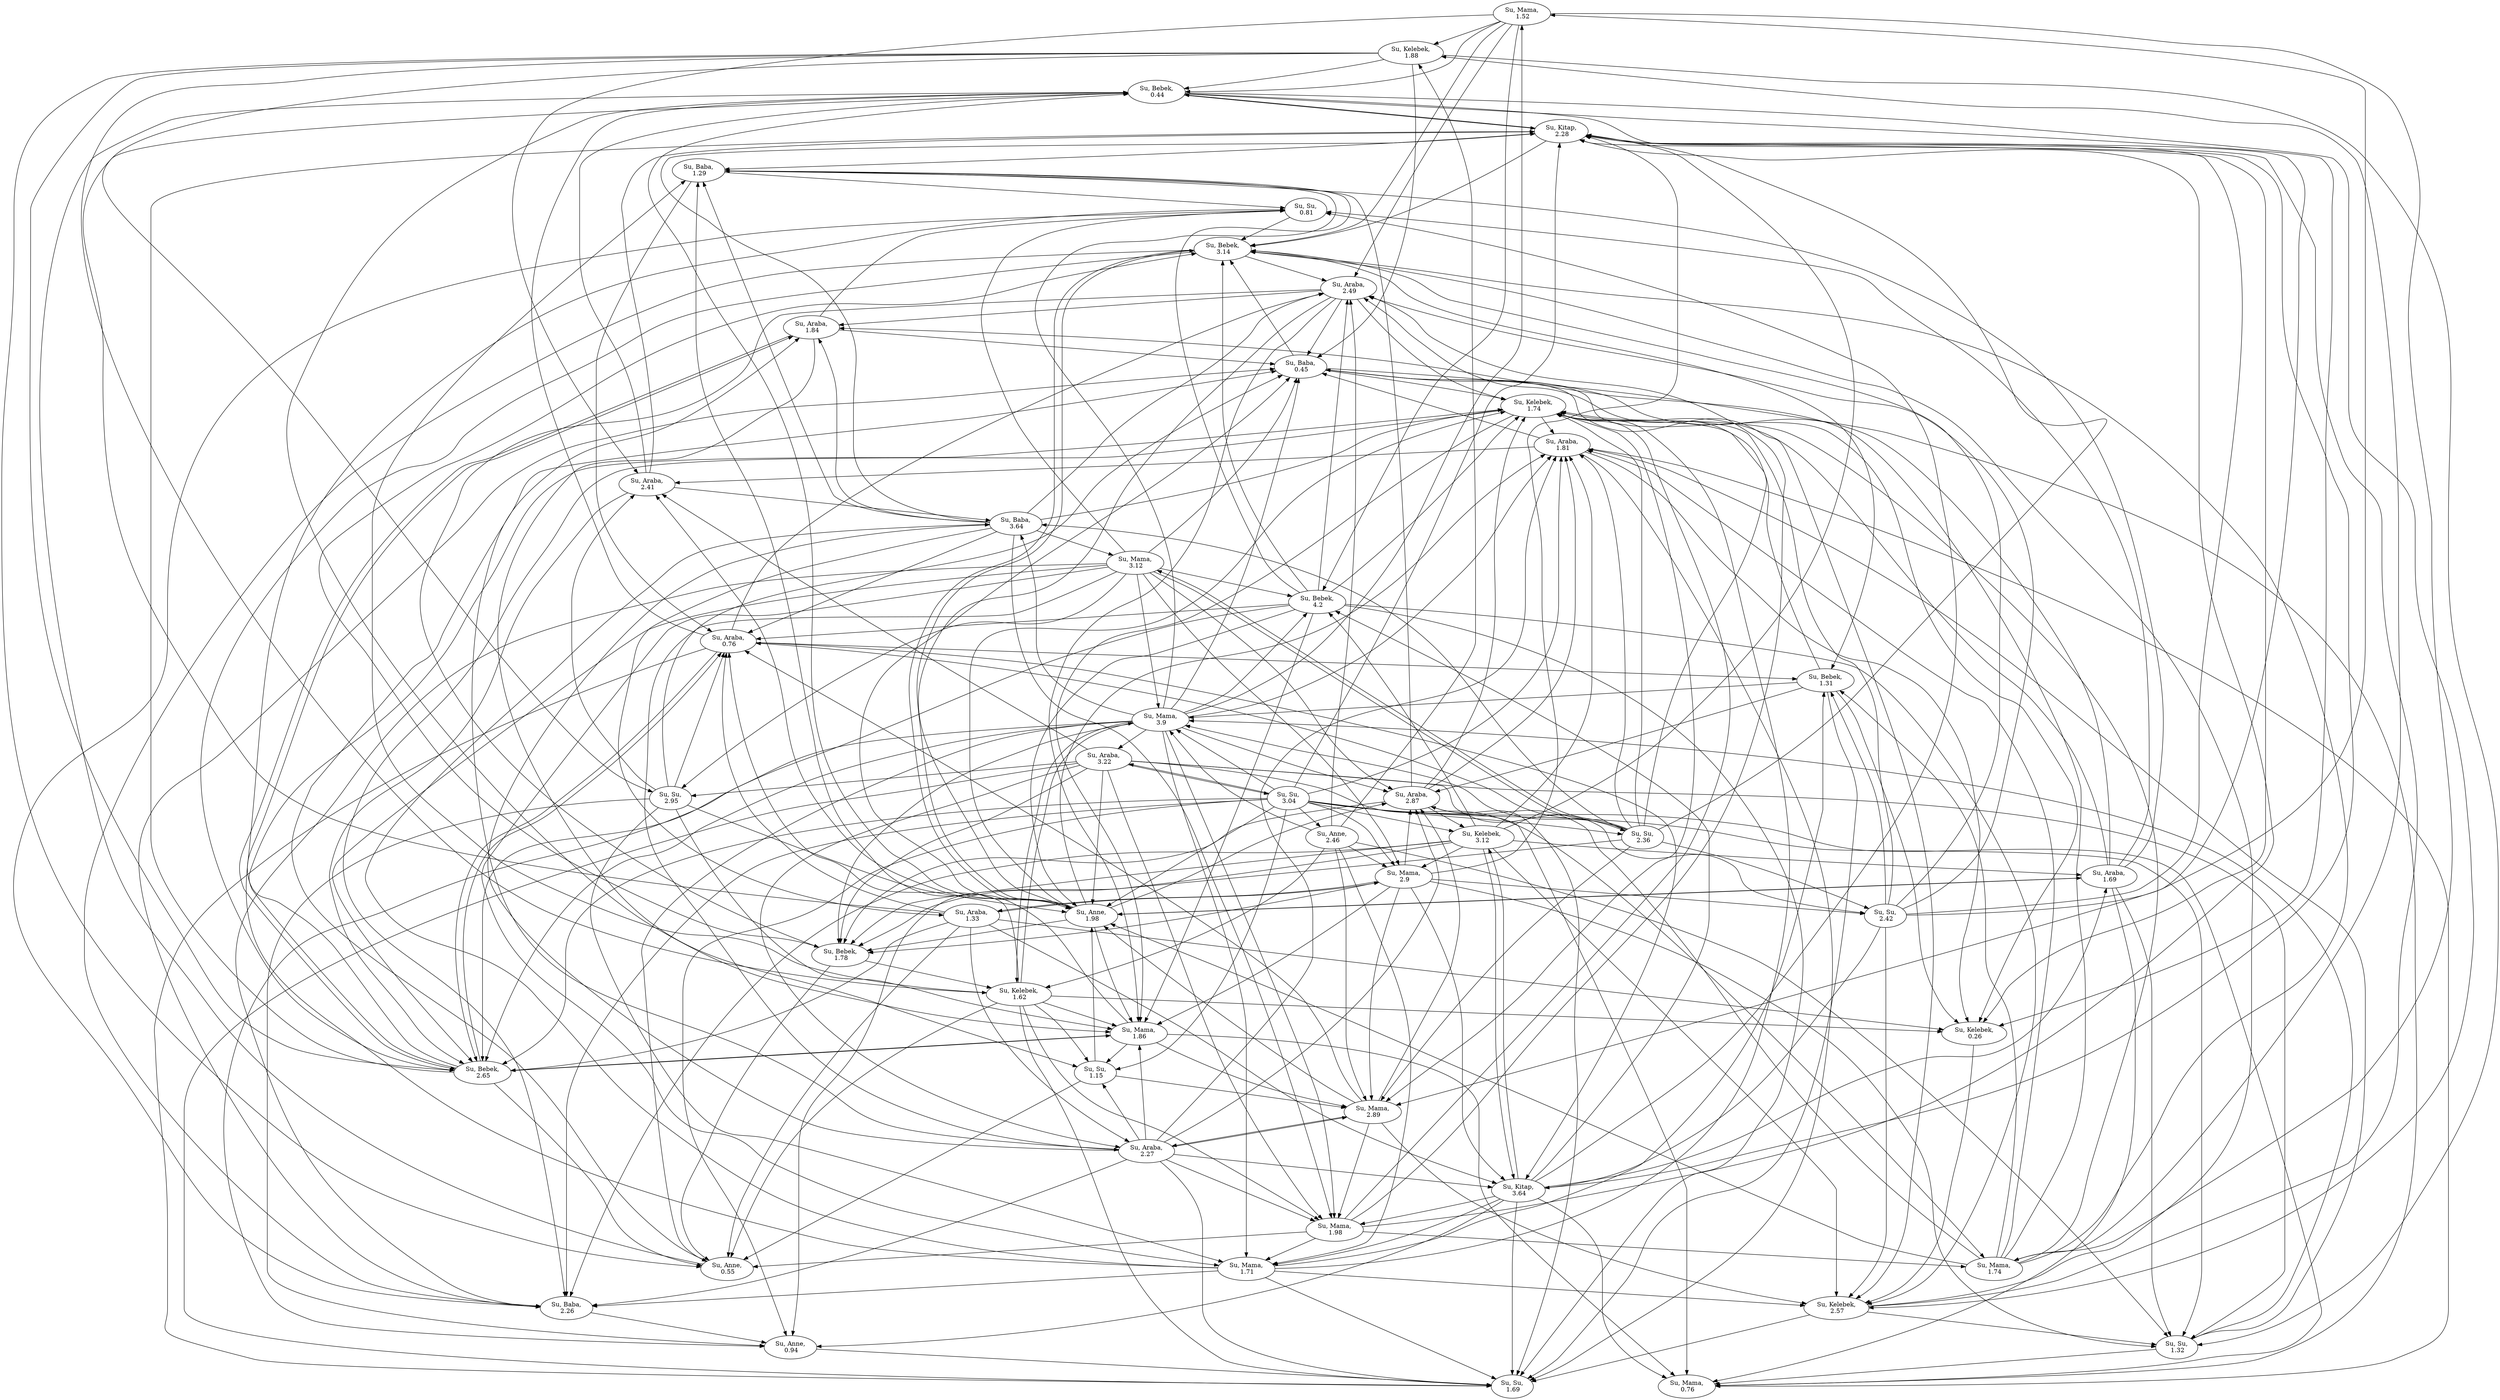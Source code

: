 strict digraph  {
	"Su, Mama,
 1.52" -> "Su, Kelebek,
 1.88"	 [weight="0.930050655458"];
	"Su, Mama,
 1.52" -> "Su, Bebek,
 0.44"	 [weight="1.01991581235"];
	"Su, Mama,
 1.52" -> "Su, Bebek,
 4.2"	 [weight="0.8634533596"];
	"Su, Mama,
 1.52" -> "Su, Mama,
 1.74"	 [weight="0.837152288049"];
	"Su, Mama,
 1.52" -> "Su, Bebek,
 3.14"	 [weight="0.921685569082"];
	"Su, Mama,
 1.52" -> "Su, Araba,
 2.49"	 [weight="0.847447147986"];
	"Su, Mama,
 1.52" -> "Su, Araba,
 2.41"	 [weight="0.96955746912"];
	"Su, Araba,
 1.84" -> "Su, Baba,
 0.45"	 [weight="0.664151055514"];
	"Su, Araba,
 1.84" -> "Su, Su,
 1.15"	 [weight="0.598794720927"];
	"Su, Araba,
 1.84" -> "Su, Su,
 0.81"	 [weight="0.873505180652"];
	"Su, Araba,
 1.84" -> "Su, Bebek,
 2.65"	 [weight="0.569229231581"];
	"Su, Su,
 3.04" -> "Su, Anne,
 1.98"	 [weight="1.80639745873"];
	"Su, Su,
 3.04" -> "Su, Kelebek,
 3.12"	 [weight="1.06254323526"];
	"Su, Su,
 3.04" -> "Su, Su,
 1.32"	 [weight="1.66022295337"];
	"Su, Su,
 3.04" -> "Su, Araba,
 1.81"	 [weight="2.11067274461"];
	"Su, Su,
 3.04" -> "Su, Kitap,
 2.28"	 [weight="1.06992229094"];
	"Su, Su,
 3.04" -> "Su, Mama,
 0.76"	 [weight="0.812733043616"];
	"Su, Su,
 3.04" -> "Su, Su,
 2.36"	 [weight="1.57824944505"];
	"Su, Su,
 3.04" -> "Su, Mama,
 3.9"	 [weight="1.23225801698"];
	"Su, Su,
 3.04" -> "Su, Su,
 1.15"	 [weight="1.79562364375"];
	"Su, Su,
 3.04" -> "Su, Mama,
 1.74"	 [weight="1.92892639453"];
	"Su, Su,
 3.04" -> "Su, Araba,
 3.22"	 [weight="0.877310890213"];
	"Su, Su,
 3.04" -> "Su, Mama,
 2.9"	 [weight="1.15403298922"];
	"Su, Su,
 3.04" -> "Su, Anne,
 0.94"	 [weight="1.09488717569"];
	"Su, Su,
 3.04" -> "Su, Anne,
 2.46"	 [weight="2.13811164746"];
	"Su, Su,
 3.04" -> "Su, Baba,
 2.26"	 [weight="2.6692512959"];
	"Su, Su,
 3.04" -> "Su, Bebek,
 2.65"	 [weight="2.27437236674"];
	"Su, Kelebek,
 0.26" -> "Su, Kelebek,
 2.57"	 [weight="0.221231821315"];
	"Su, Kelebek,
 2.57" -> "Su, Su,
 1.32"	 [weight="1.41715666883"];
	"Su, Kelebek,
 2.57" -> "Su, Kitap,
 2.28"	 [weight="0.556029360132"];
	"Su, Kelebek,
 2.57" -> "Su, Bebek,
 3.14"	 [weight="0.218899546623"];
	"Su, Kelebek,
 2.57" -> "Su, Su,
 1.69"	 [weight="1.64423971382"];
	"Su, Mama,
 1.98" -> "Su, Kitap,
 2.28"	 [weight="1.04208001794"];
	"Su, Mama,
 1.98" -> "Su, Mama,
 1.71"	 [weight="0.560231052794"];
	"Su, Mama,
 1.98" -> "Su, Mama,
 1.74"	 [weight="1.26892174299"];
	"Su, Mama,
 1.98" -> "Su, Kelebek,
 1.74"	 [weight="1.82584681701"];
	"Su, Mama,
 1.98" -> "Su, Araba,
 2.49"	 [weight="0.689508000188"];
	"Su, Mama,
 1.98" -> "Su, Anne,
 0.55"	 [weight="0.963528843421"];
	"Su, Kelebek,
 1.88" -> "Su, Bebek,
 0.44"	 [weight="0.775703812357"];
	"Su, Kelebek,
 1.88" -> "Su, Su,
 1.32"	 [weight="0.865275490137"];
	"Su, Kelebek,
 1.88" -> "Su, Baba,
 0.45"	 [weight="0.815993490973"];
	"Su, Kelebek,
 1.88" -> "Su, Kelebek,
 1.62"	 [weight="0.743447744995"];
	"Su, Kelebek,
 1.88" -> "Su, Su,
 2.95"	 [weight="1.02810215071"];
	"Su, Kelebek,
 1.88" -> "Su, Anne,
 0.55"	 [weight="0.765544456591"];
	"Su, Kelebek,
 1.88" -> "Su, Bebek,
 2.65"	 [weight="0.75671484835"];
	"Su, Bebek,
 1.78" -> "Su, Kelebek,
 1.62"	 [weight="0.825795002207"];
	"Su, Bebek,
 1.78" -> "Su, Bebek,
 3.14"	 [weight="0.283248983693"];
	"Su, Bebek,
 1.78" -> "Su, Anne,
 0.55"	 [weight="0.810827074821"];
	"Su, Araba,
 3.22" -> "Su, Anne,
 1.98"	 [weight="1.93978538875"];
	"Su, Araba,
 3.22" -> "Su, Su,
 1.32"	 [weight="1.71182253804"];
	"Su, Araba,
 3.22" -> "Su, Mama,
 1.98"	 [weight="0.898237441018"];
	"Su, Araba,
 3.22" -> "Su, Mama,
 0.76"	 [weight="1.59679448294"];
	"Su, Araba,
 3.22" -> "Su, Su,
 2.95"	 [weight="2.80517793914"];
	"Su, Araba,
 3.22" -> "Su, Bebek,
 1.78"	 [weight="0.853886967367"];
	"Su, Araba,
 3.22" -> "Su, Su,
 2.42"	 [weight="1.14402693584"];
	"Su, Araba,
 3.22" -> "Su, Araba,
 2.27"	 [weight="1.62368118266"];
	"Su, Araba,
 3.22" -> "Su, Araba,
 2.41"	 [weight="1.73222002319"];
	"Su, Araba,
 3.22" -> "Su, Su,
 3.04"	 [weight="1.31010551823"];
	"Su, Araba,
 3.22" -> "Su, Su,
 1.69"	 [weight="1.68695586381"];
	"Su, Mama,
 2.9" -> "Su, Su,
 1.32"	 [weight="0.455307768453"];
	"Su, Mama,
 2.9" -> "Su, Kitap,
 2.28"	 [weight="1.7203455302"];
	"Su, Mama,
 2.9" -> "Su, Mama,
 2.89"	 [weight="1.73354365327"];
	"Su, Mama,
 2.9" -> "Su, Mama,
 1.86"	 [weight="2.17646582928"];
	"Su, Mama,
 2.9" -> "Su, Bebek,
 1.78"	 [weight="0.993891328266"];
	"Su, Mama,
 2.9" -> "Su, Su,
 2.42"	 [weight="1.83417469965"];
	"Su, Mama,
 2.9" -> "Su, Kitap,
 3.64"	 [weight="1.40411816928"];
	"Su, Mama,
 2.9" -> "Su, Araba,
 2.87"	 [weight="2.50074580466"];
	"Su, Mama,
 2.9" -> "Su, Araba,
 1.33"	 [weight="1.82358306721"];
	"Su, Kitap,
 3.64" -> "Su, Kelebek,
 3.12"	 [weight="0.543770154559"];
	"Su, Kitap,
 3.64" -> "Su, Kitap,
 2.28"	 [weight="0.194097561479"];
	"Su, Kitap,
 3.64" -> "Su, Mama,
 1.71"	 [weight="1.13604813634"];
	"Su, Kitap,
 3.64" -> "Su, Mama,
 1.98"	 [weight="1.0683953173"];
	"Su, Kitap,
 3.64" -> "Su, Araba,
 1.69"	 [weight="0.995667581971"];
	"Su, Kitap,
 3.64" -> "Su, Mama,
 0.76"	 [weight="1.19505392383"];
	"Su, Kitap,
 3.64" -> "Su, Bebek,
 4.2"	 [weight="2.94681732642"];
	"Su, Kitap,
 3.64" -> "Su, Anne,
 0.94"	 [weight="1.12388725028"];
	"Su, Kitap,
 3.64" -> "Su, Su,
 0.81"	 [weight="1.19792841199"];
	"Su, Kitap,
 3.64" -> "Su, Su,
 1.69"	 [weight="2.29064630442"];
	"Su, Su,
 1.15" -> "Su, Anne,
 1.98"	 [weight="1.01544260176"];
	"Su, Su,
 1.15" -> "Su, Mama,
 2.89"	 [weight="0.965305123298"];
	"Su, Su,
 1.15" -> "Su, Anne,
 0.55"	 [weight="1.1594103423"];
	"Su, Araba,
 2.87" -> "Su, Kelebek,
 3.12"	 [weight="2.32482679307"];
	"Su, Araba,
 2.87" -> "Su, Araba,
 1.81"	 [weight="0.60821016465"];
	"Su, Araba,
 2.87" -> "Su, Bebek,
 1.78"	 [weight="0.205403540867"];
	"Su, Araba,
 2.87" -> "Su, Kelebek,
 1.74"	 [weight="0.604694740307"];
	"Su, Araba,
 2.87" -> "Su, Baba,
 1.29"	 [weight="0.551293088049"];
	"Su, Araba,
 2.87" -> "Su, Su,
 1.69"	 [weight="0.21275975088"];
	"Su, Anne,
 2.46" -> "Su, Kelebek,
 1.88"	 [weight="2.14779709901"];
	"Su, Anne,
 2.46" -> "Su, Su,
 1.32"	 [weight="0.89134523337"];
	"Su, Anne,
 2.46" -> "Su, Mama,
 1.71"	 [weight="0.950201202737"];
	"Su, Anne,
 2.46" -> "Su, Mama,
 2.89"	 [weight="1.16601836653"];
	"Su, Anne,
 2.46" -> "Su, Mama,
 3.9"	 [weight="0.983302213539"];
	"Su, Anne,
 2.46" -> "Su, Kelebek,
 1.62"	 [weight="1.43258673193"];
	"Su, Anne,
 2.46" -> "Su, Mama,
 2.9"	 [weight="0.903285018352"];
	"Su, Anne,
 2.46" -> "Su, Araba,
 2.49"	 [weight="1.73027323336"];
	"Su, Baba,
 2.26" -> "Su, Baba,
 0.45"	 [weight="0.400850530927"];
	"Su, Baba,
 2.26" -> "Su, Anne,
 0.94"	 [weight="0.404472061212"];
	"Su, Baba,
 2.26" -> "Su, Su,
 0.81"	 [weight="0.395077076532"];
	"Su, Su,
 2.42" -> "Su, Bebek,
 1.31"	 [weight="1.04939325314"];
	"Su, Su,
 2.42" -> "Su, Kitap,
 2.28"	 [weight="0.9918407091"];
	"Su, Su,
 2.42" -> "Su, Mama,
 1.52"	 [weight="1.03927109348"];
	"Su, Su,
 2.42" -> "Su, Kelebek,
 2.57"	 [weight="1.45749695541"];
	"Su, Su,
 2.42" -> "Su, Kitap,
 3.64"	 [weight="2.00349439792"];
	"Su, Su,
 2.42" -> "Su, Bebek,
 3.14"	 [weight="1.91328097585"];
	"Su, Su,
 2.42" -> "Su, Kelebek,
 1.74"	 [weight="0.674093248141"];
	"Su, Su,
 2.42" -> "Su, Araba,
 2.49"	 [weight="1.38553304324"];
	"Su, Araba,
 1.69" -> "Su, Anne,
 1.98"	 [weight="1.02854492334"];
	"Su, Araba,
 1.69" -> "Su, Su,
 1.32"	 [weight="1.01889337314"];
	"Su, Araba,
 1.69" -> "Su, Baba,
 0.45"	 [weight="1.04217859899"];
	"Su, Araba,
 1.69" -> "Su, Mama,
 0.76"	 [weight="0.968585512842"];
	"Su, Araba,
 1.69" -> "Su, Kelebek,
 1.74"	 [weight="0.832094236947"];
	"Su, Araba,
 1.69" -> "Su, Baba,
 1.29"	 [weight="0.789734958785"];
	"Su, Araba,
 1.69" -> "Su, Su,
 0.81"	 [weight="1.09630884838"];
	"Su, Bebek,
 4.2" -> "Su, Anne,
 1.98"	 [weight="0.619062285881"];
	"Su, Bebek,
 4.2" -> "Su, Mama,
 1.86"	 [weight="0.607908528073"];
	"Su, Bebek,
 4.2" -> "Su, Araba,
 0.76"	 [weight="0.598912015296"];
	"Su, Bebek,
 4.2" -> "Su, Kelebek,
 2.57"	 [weight="1.34105199778"];
	"Su, Bebek,
 4.2" -> "Su, Bebek,
 3.14"	 [weight="3.68001755132"];
	"Su, Bebek,
 4.2" -> "Su, Kelebek,
 1.74"	 [weight="0.569340734541"];
	"Su, Bebek,
 4.2" -> "Su, Araba,
 2.49"	 [weight="1.87340625249"];
	"Su, Bebek,
 4.2" -> "Su, Baba,
 1.29"	 [weight="0.641923245084"];
	"Su, Bebek,
 4.2" -> "Su, Su,
 1.69"	 [weight="0.541229535773"];
	"Su, Bebek,
 4.2" -> "Su, Bebek,
 2.65"	 [weight="1.59561521411"];
	"Su, Mama,
 1.74" -> "Su, Bebek,
 1.31"	 [weight="1.5198942921"];
	"Su, Mama,
 1.74" -> "Su, Kelebek,
 1.88"	 [weight="0.880200932771"];
	"Su, Mama,
 1.74" -> "Su, Araba,
 1.84"	 [weight="0.763620688669"];
	"Su, Mama,
 1.74" -> "Su, Anne,
 1.98"	 [weight="0.74148232292"];
	"Su, Mama,
 1.74" -> "Su, Araba,
 1.81"	 [weight="0.748183206142"];
	"Su, Mama,
 1.74" -> "Su, Bebek,
 3.14"	 [weight="0.986033050313"];
	"Su, Mama,
 1.74" -> "Su, Kelebek,
 1.74"	 [weight="0.982044300959"];
	"Su, Mama,
 1.74" -> "Su, Araba,
 2.87"	 [weight="1.37126892358"];
	"Su, Kelebek,
 1.62" -> "Su, Mama,
 1.98"	 [weight="1.01364938658"];
	"Su, Kelebek,
 1.62" -> "Su, Mama,
 3.9"	 [weight="0.723563118106"];
	"Su, Kelebek,
 1.62" -> "Su, Kelebek,
 0.26"	 [weight="0.629814170074"];
	"Su, Kelebek,
 1.62" -> "Su, Mama,
 1.86"	 [weight="0.687837189149"];
	"Su, Kelebek,
 1.62" -> "Su, Su,
 1.15"	 [weight="0.760938481451"];
	"Su, Kelebek,
 1.62" -> "Su, Araba,
 0.76"	 [weight="0.737990414557"];
	"Su, Kelebek,
 1.62" -> "Su, Anne,
 0.55"	 [weight="0.653875227935"];
	"Su, Kelebek,
 1.62" -> "Su, Baba,
 1.29"	 [weight="1.25259277395"];
	"Su, Kelebek,
 1.62" -> "Su, Su,
 1.69"	 [weight="0.800461255964"];
	"Su, Mama,
 1.86" -> "Su, Mama,
 0.76"	 [weight="0.398213271212"];
	"Su, Mama,
 1.86" -> "Su, Mama,
 2.89"	 [weight="0.406893977952"];
	"Su, Mama,
 1.86" -> "Su, Su,
 1.15"	 [weight="0.378551490946"];
	"Su, Mama,
 1.86" -> "Su, Baba,
 1.29"	 [weight="1.65921641376"];
	"Su, Mama,
 1.86" -> "Su, Bebek,
 2.65"	 [weight="0.410245334372"];
	"Su, Baba,
 0.45" -> "Su, Mama,
 0.76"	 [weight="0.210146349741"];
	"Su, Baba,
 0.45" -> "Su, Kelebek,
 0.26"	 [weight="0.503881315495"];
	"Su, Baba,
 0.45" -> "Su, Kelebek,
 2.57"	 [weight="0.221061248906"];
	"Su, Baba,
 0.45" -> "Su, Bebek,
 3.14"	 [weight="0.52950643409"];
	"Su, Baba,
 0.45" -> "Su, Kelebek,
 1.74"	 [weight="0.541121278232"];
	"Su, Mama,
 3.9" -> "Su, Baba,
 3.64"	 [weight="3.16148050108"];
	"Su, Mama,
 3.9" -> "Su, Araba,
 1.81"	 [weight="1.70145336815"];
	"Su, Mama,
 3.9" -> "Su, Mama,
 1.71"	 [weight="2.93247678423"];
	"Su, Mama,
 3.9" -> "Su, Mama,
 1.98"	 [weight="2.0073012632"];
	"Su, Mama,
 3.9" -> "Su, Baba,
 0.45"	 [weight="0.496580565624"];
	"Su, Mama,
 3.9" -> "Su, Mama,
 1.52"	 [weight="2.31883573407"];
	"Su, Mama,
 3.9" -> "Su, Kelebek,
 1.62"	 [weight="0.980287184603"];
	"Su, Mama,
 3.9" -> "Su, Bebek,
 4.2"	 [weight="1.16112897059"];
	"Su, Mama,
 3.9" -> "Su, Bebek,
 1.78"	 [weight="3.70058495054"];
	"Su, Mama,
 3.9" -> "Su, Araba,
 3.22"	 [weight="2.41446209846"];
	"Su, Mama,
 3.9" -> "Su, Araba,
 2.87"	 [weight="2.53986808516"];
	"Su, Mama,
 3.9" -> "Su, Anne,
 0.94"	 [weight="0.499951564327"];
	"Su, Mama,
 3.9" -> "Su, Anne,
 0.55"	 [weight="0.680854694538"];
	"Su, Mama,
 3.9" -> "Su, Baba,
 1.29"	 [weight="0.686620393948"];
	"Su, Mama,
 3.9" -> "Su, Bebek,
 2.65"	 [weight="0.615280142729"];
	"Su, Mama,
 3.12" -> "Su, Mama,
 1.71"	 [weight="0.635559416325"];
	"Su, Mama,
 3.12" -> "Su, Baba,
 0.45"	 [weight="1.53347303325"];
	"Su, Mama,
 3.12" -> "Su, Su,
 2.36"	 [weight="0.621015380436"];
	"Su, Mama,
 3.12" -> "Su, Mama,
 3.9"	 [weight="1.92800443593"];
	"Su, Mama,
 3.12" -> "Su, Bebek,
 4.2"	 [weight="1.80108571203"];
	"Su, Mama,
 3.12" -> "Su, Su,
 2.95"	 [weight="0.735896781047"];
	"Su, Mama,
 3.12" -> "Su, Mama,
 2.9"	 [weight="1.45775780223"];
	"Su, Mama,
 3.12" -> "Su, Araba,
 2.27"	 [weight="1.27458600156"];
	"Su, Mama,
 3.12" -> "Su, Araba,
 2.87"	 [weight="1.1169479595"];
	"Su, Mama,
 3.12" -> "Su, Su,
 0.81"	 [weight="0.774118901825"];
	"Su, Mama,
 3.12" -> "Su, Baba,
 2.26"	 [weight="1.18461603023"];
	"Su, Mama,
 3.12" -> "Su, Bebek,
 2.65"	 [weight="0.89690595311"];
	"Su, Bebek,
 1.31" -> "Su, Mama,
 3.9"	 [weight="0.448037857413"];
	"Su, Bebek,
 1.31" -> "Su, Kelebek,
 0.26"	 [weight="0.425915988203"];
	"Su, Bebek,
 1.31" -> "Su, Kelebek,
 1.74"	 [weight="0.45771176565"];
	"Su, Bebek,
 1.31" -> "Su, Araba,
 2.87"	 [weight="0.378904608948"];
	"Su, Bebek,
 1.31" -> "Su, Su,
 1.69"	 [weight="0.425895740918"];
	"Su, Baba,
 3.64" -> "Su, Araba,
 1.84"	 [weight="1.62015557866"];
	"Su, Baba,
 3.64" -> "Su, Kitap,
 2.28"	 [weight="1.31503376662"];
	"Su, Baba,
 3.64" -> "Su, Mama,
 1.98"	 [weight="0.522580564712"];
	"Su, Baba,
 3.64" -> "Su, Mama,
 3.12"	 [weight="3.08156403547"];
	"Su, Baba,
 3.64" -> "Su, Araba,
 0.76"	 [weight="0.744292813919"];
	"Su, Baba,
 3.64" -> "Su, Kelebek,
 1.74"	 [weight="0.604511098453"];
	"Su, Baba,
 3.64" -> "Su, Araba,
 2.49"	 [weight="0.631403335469"];
	"Su, Baba,
 3.64" -> "Su, Baba,
 1.29"	 [weight="0.782951020559"];
	"Su, Baba,
 3.64" -> "Su, Araba,
 1.33"	 [weight="1.95794647866"];
	"Su, Mama,
 1.71" -> "Su, Bebek,
 1.31"	 [weight="0.511700662544"];
	"Su, Mama,
 1.71" -> "Su, Baba,
 3.64"	 [weight="0.689484789625"];
	"Su, Mama,
 1.71" -> "Su, Kelebek,
 2.57"	 [weight="0.538278146003"];
	"Su, Mama,
 1.71" -> "Su, Kelebek,
 1.74"	 [weight="0.833150630367"];
	"Su, Mama,
 1.71" -> "Su, Su,
 0.81"	 [weight="0.458338261074"];
	"Su, Mama,
 1.71" -> "Su, Baba,
 2.26"	 [weight="0.611977841454"];
	"Su, Mama,
 1.71" -> "Su, Su,
 1.69"	 [weight="0.931367658499"];
	"Su, Su,
 2.95" -> "Su, Anne,
 1.98"	 [weight="0.868263176526"];
	"Su, Su,
 2.95" -> "Su, Mama,
 1.71"	 [weight="1.73488270126"];
	"Su, Su,
 2.95" -> "Su, Baba,
 0.45"	 [weight="0.856574059931"];
	"Su, Su,
 2.95" -> "Su, Mama,
 1.86"	 [weight="0.677487640499"];
	"Su, Su,
 2.95" -> "Su, Araba,
 0.76"	 [weight="0.712676018933"];
	"Su, Su,
 2.95" -> "Su, Anne,
 0.94"	 [weight="2.45359378192"];
	"Su, Su,
 2.95" -> "Su, Araba,
 2.41"	 [weight="2.53149107573"];
	"Su, Bebek,
 2.65" -> "Su, Araba,
 1.84"	 [weight="0.72664573581"];
	"Su, Bebek,
 2.65" -> "Su, Kitap,
 2.28"	 [weight="2.24682854062"];
	"Su, Bebek,
 2.65" -> "Su, Mama,
 1.86"	 [weight="0.889432499739"];
	"Su, Bebek,
 2.65" -> "Su, Araba,
 0.76"	 [weight="0.574515695491"];
	"Su, Bebek,
 2.65" -> "Su, Kelebek,
 1.74"	 [weight="0.486813104766"];
	"Su, Bebek,
 2.65" -> "Su, Anne,
 0.55"	 [weight="0.512097940582"];
	"Su, Su,
 2.36" -> "Su, Baba,
 3.64"	 [weight="1.79644031969"];
	"Su, Su,
 2.36" -> "Su, Araba,
 1.81"	 [weight="1.74501821754"];
	"Su, Su,
 2.36" -> "Su, Kitap,
 2.28"	 [weight="0.677683182333"];
	"Su, Su,
 2.36" -> "Su, Mama,
 3.12"	 [weight="0.644222575205"];
	"Su, Su,
 2.36" -> "Su, Mama,
 2.89"	 [weight="2.0001870695"];
	"Su, Su,
 2.36" -> "Su, Mama,
 3.9"	 [weight="1.3641914194"];
	"Su, Su,
 2.36" -> "Su, Araba,
 0.76"	 [weight="1.76844697629"];
	"Su, Su,
 2.36" -> "Su, Bebek,
 1.78"	 [weight="0.679748551777"];
	"Su, Su,
 2.36" -> "Su, Su,
 2.42"	 [weight="1.51460067346"];
	"Su, Su,
 2.36" -> "Su, Kelebek,
 1.74"	 [weight="1.75630212017"];
	"Su, Su,
 2.36" -> "Su, Araba,
 2.49"	 [weight="0.805943811011"];
	"Su, Kitap,
 2.28" -> "Su, Bebek,
 0.44"	 [weight="0.478965604502"];
	"Su, Kitap,
 2.28" -> "Su, Kelebek,
 0.26"	 [weight="2.2888286619"];
	"Su, Kitap,
 2.28" -> "Su, Bebek,
 3.14"	 [weight="0.913860352691"];
	"Su, Kitap,
 2.28" -> "Su, Baba,
 1.29"	 [weight="1.12929217463"];
	"Su, Bebek,
 3.14" -> "Su, Bebek,
 1.31"	 [weight="1.69131832378"];
	"Su, Bebek,
 3.14" -> "Su, Anne,
 1.98"	 [weight="1.42954129799"];
	"Su, Bebek,
 3.14" -> "Su, Araba,
 2.49"	 [weight="1.79868539715"];
	"Su, Bebek,
 3.14" -> "Su, Baba,
 2.26"	 [weight="1.14405033141"];
	"Su, Bebek,
 3.14" -> "Su, Bebek,
 2.65"	 [weight="0.135556642473"];
	"Su, Kelebek,
 1.74" -> "Su, Araba,
 1.81"	 [weight="0.470026346989"];
	"Su, Kelebek,
 1.74" -> "Su, Mama,
 2.89"	 [weight="0.359242186347"];
	"Su, Kelebek,
 1.74" -> "Su, Mama,
 1.86"	 [weight="0.411473234898"];
	"Su, Kelebek,
 1.74" -> "Su, Baba,
 2.26"	 [weight="0.494439286774"];
	"Su, Araba,
 2.27" -> "Su, Baba,
 3.64"	 [weight="1.39415070216"];
	"Su, Araba,
 2.27" -> "Su, Araba,
 1.84"	 [weight="1.30513012951"];
	"Su, Araba,
 2.27" -> "Su, Araba,
 1.81"	 [weight="1.00195080508"];
	"Su, Araba,
 2.27" -> "Su, Mama,
 1.98"	 [weight="1.41891638509"];
	"Su, Araba,
 2.27" -> "Su, Mama,
 2.89"	 [weight="0.995838709513"];
	"Su, Araba,
 2.27" -> "Su, Mama,
 1.86"	 [weight="1.0779643792"];
	"Su, Araba,
 2.27" -> "Su, Su,
 1.15"	 [weight="1.02473988798"];
	"Su, Araba,
 2.27" -> "Su, Kitap,
 3.64"	 [weight="0.815655834902"];
	"Su, Araba,
 2.27" -> "Su, Araba,
 2.87"	 [weight="1.08992248354"];
	"Su, Araba,
 2.27" -> "Su, Baba,
 2.26"	 [weight="0.589146865464"];
	"Su, Araba,
 2.27" -> "Su, Su,
 1.69"	 [weight="1.37291795346"];
	"Su, Araba,
 2.41" -> "Su, Baba,
 3.64"	 [weight="0.882405961974"];
	"Su, Araba,
 2.41" -> "Su, Bebek,
 0.44"	 [weight="1.68036237536"];
	"Su, Araba,
 2.41" -> "Su, Kitap,
 2.28"	 [weight="0.868798448825"];
	"Su, Araba,
 2.41" -> "Su, Bebek,
 2.65"	 [weight="0.825901525415"];
	"Su, Araba,
 2.49" -> "Su, Araba,
 1.84"	 [weight="0.673521373314"];
	"Su, Araba,
 2.49" -> "Su, Anne,
 1.98"	 [weight="0.620511875531"];
	"Su, Araba,
 2.49" -> "Su, Baba,
 0.45"	 [weight="0.375324797884"];
	"Su, Araba,
 2.49" -> "Su, Mama,
 1.86"	 [weight="0.708503745761"];
	"Su, Araba,
 2.49" -> "Su, Bebek,
 1.78"	 [weight="0.41304809562"];
	"Su, Araba,
 2.49" -> "Su, Kelebek,
 1.74"	 [weight="2.20704473736"];
	"Su, Anne,
 0.94" -> "Su, Su,
 1.69"	 [weight="0.403798817527"];
	"Su, Anne,
 0.55" -> "Su, Bebek,
 0.44"	 [weight="0.38848168055"];
	"Su, Anne,
 0.55" -> "Su, Baba,
 0.45"	 [weight="0.394497935996"];
	"Su, Baba,
 1.29" -> "Su, Araba,
 0.76"	 [weight="1.28741197114"];
	"Su, Baba,
 1.29" -> "Su, Su,
 0.81"	 [weight="0.669902106149"];
	"Su, Araba,
 1.33" -> "Su, Bebek,
 0.44"	 [weight="0.835119291742"];
	"Su, Araba,
 1.33" -> "Su, Kelebek,
 0.26"	 [weight="0.80714103533"];
	"Su, Araba,
 1.33" -> "Su, Araba,
 0.76"	 [weight="0.891518850018"];
	"Su, Araba,
 1.33" -> "Su, Mama,
 2.9"	 [weight="0.902103016148"];
	"Su, Araba,
 1.33" -> "Su, Kitap,
 3.64"	 [weight="0.721644811398"];
	"Su, Araba,
 1.33" -> "Su, Araba,
 2.27"	 [weight="0.804353712183"];
	"Su, Araba,
 1.33" -> "Su, Anne,
 0.55"	 [weight="0.948957807914"];
	"Su, Araba,
 1.33" -> "Su, Bebek,
 2.65"	 [weight="0.878494981451"];
	"Su, Su,
 0.81" -> "Su, Bebek,
 3.14"	 [weight="0.213534237408"];
	"Su, Araba,
 1.81" -> "Su, Baba,
 0.45"	 [weight="1.82376727181"];
	"Su, Araba,
 1.81" -> "Su, Mama,
 0.76"	 [weight="1.91849285661"];
	"Su, Araba,
 1.81" -> "Su, Kelebek,
 0.26"	 [weight="0.219587854808"];
	"Su, Araba,
 1.81" -> "Su, Araba,
 2.41"	 [weight="1.725216896"];
	"Su, Araba,
 1.81" -> "Su, Su,
 1.69"	 [weight="0.249498270804"];
	"Su, Bebek,
 0.44" -> "Su, Kitap,
 2.28"	 [weight="0.485007026479"];
	"Su, Bebek,
 0.44" -> "Su, Mama,
 2.89"	 [weight="0.387235619225"];
	"Su, Bebek,
 0.44" -> "Su, Kelebek,
 0.26"	 [weight="0.433945126029"];
	"Su, Bebek,
 0.44" -> "Su, Mama,
 1.86"	 [weight="0.47829206032"];
	"Su, Bebek,
 0.44" -> "Su, Kelebek,
 2.57"	 [weight="0.454676389842"];
	"Su, Anne,
 1.98" -> "Su, Bebek,
 0.44"	 [weight="0.37553569868"];
	"Su, Anne,
 1.98" -> "Su, Araba,
 1.81"	 [weight="0.398852675401"];
	"Su, Anne,
 1.98" -> "Su, Baba,
 0.45"	 [weight="0.43984258196"];
	"Su, Anne,
 1.98" -> "Su, Araba,
 1.69"	 [weight="1.71054127507"];
	"Su, Anne,
 1.98" -> "Su, Mama,
 1.86"	 [weight="1.68681562756"];
	"Su, Anne,
 1.98" -> "Su, Bebek,
 1.78"	 [weight="0.418125354476"];
	"Su, Anne,
 1.98" -> "Su, Bebek,
 3.14"	 [weight="0.379159324553"];
	"Su, Anne,
 1.98" -> "Su, Kelebek,
 1.74"	 [weight="1.46993768408"];
	"Su, Anne,
 1.98" -> "Su, Araba,
 2.87"	 [weight="0.445252572095"];
	"Su, Anne,
 1.98" -> "Su, Araba,
 2.41"	 [weight="1.39735951093"];
	"Su, Mama,
 2.89" -> "Su, Anne,
 1.98"	 [weight="0.568467830998"];
	"Su, Mama,
 2.89" -> "Su, Mama,
 1.98"	 [weight="0.597993773568"];
	"Su, Mama,
 2.89" -> "Su, Araba,
 0.76"	 [weight="0.540399731842"];
	"Su, Mama,
 2.89" -> "Su, Kelebek,
 2.57"	 [weight="2.01349317098"];
	"Su, Mama,
 2.89" -> "Su, Araba,
 2.27"	 [weight="2.49960457145"];
	"Su, Mama,
 2.89" -> "Su, Araba,
 2.87"	 [weight="0.365263137009"];
	"Su, Kelebek,
 3.12" -> "Su, Araba,
 1.81"	 [weight="1.85374992258"];
	"Su, Kelebek,
 3.12" -> "Su, Kitap,
 2.28"	 [weight="0.643719071151"];
	"Su, Kelebek,
 3.12" -> "Su, Araba,
 1.69"	 [weight="2.89088302602"];
	"Su, Kelebek,
 3.12" -> "Su, Bebek,
 4.2"	 [weight="1.43669932503"];
	"Su, Kelebek,
 3.12" -> "Su, Kelebek,
 2.57"	 [weight="1.76222102016"];
	"Su, Kelebek,
 3.12" -> "Su, Bebek,
 1.78"	 [weight="0.986923631132"];
	"Su, Kelebek,
 3.12" -> "Su, Mama,
 2.9"	 [weight="1.12317400629"];
	"Su, Kelebek,
 3.12" -> "Su, Kitap,
 3.64"	 [weight="1.89814986963"];
	"Su, Kelebek,
 3.12" -> "Su, Anne,
 0.94"	 [weight="2.9004795573"];
	"Su, Kelebek,
 3.12" -> "Su, Baba,
 2.26"	 [weight="1.68411832617"];
	"Su, Su,
 1.32" -> "Su, Araba,
 1.81"	 [weight="0.418742013401"];
	"Su, Su,
 1.32" -> "Su, Mama,
 0.76"	 [weight="0.601851926556"];
	"Su, Su,
 1.32" -> "Su, Mama,
 3.9"	 [weight="0.61365347406"];
	"Su, Araba,
 0.76" -> "Su, Bebek,
 1.31"	 [weight="0.559002780109"];
	"Su, Araba,
 0.76" -> "Su, Bebek,
 0.44"	 [weight="0.632396023652"];
	"Su, Araba,
 0.76" -> "Su, Kitap,
 3.64"	 [weight="0.527663875259"];
	"Su, Araba,
 0.76" -> "Su, Araba,
 2.49"	 [weight="0.548012878537"];
	"Su, Araba,
 0.76" -> "Su, Su,
 1.69"	 [weight="0.441886692053"];
	"Su, Araba,
 0.76" -> "Su, Bebek,
 2.65"	 [weight="0.62115917102"];
}
